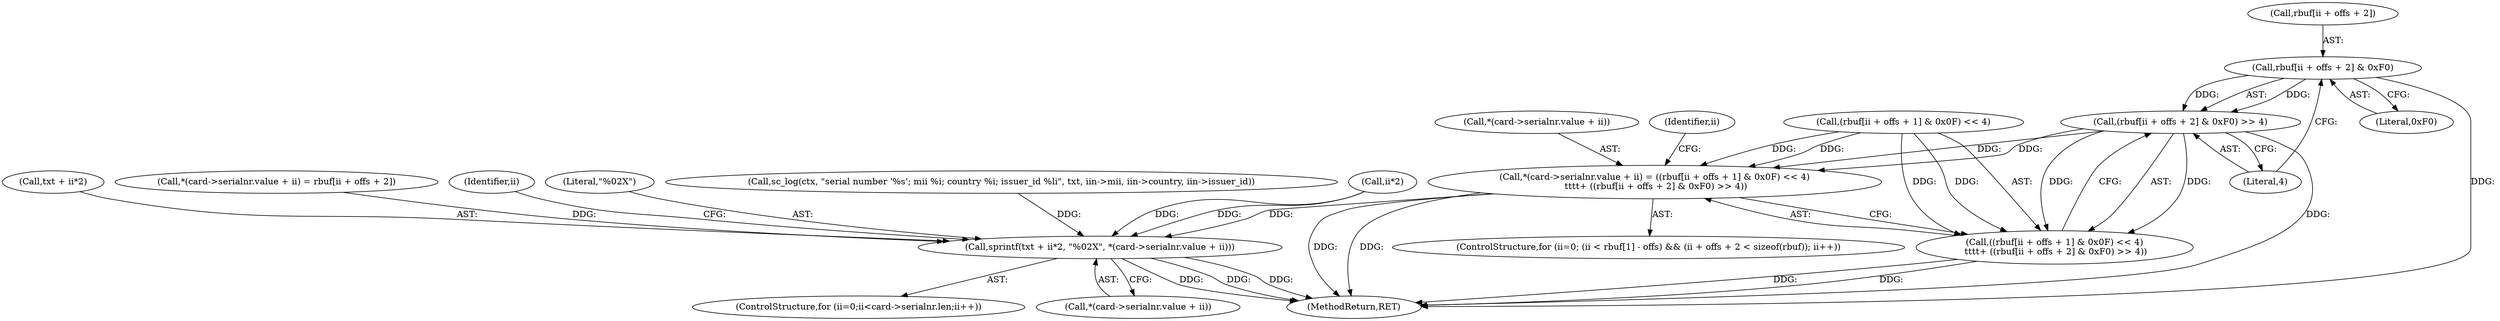 digraph "0_OpenSC_8fe377e93b4b56060e5bbfb6f3142ceaeca744fa_10@array" {
"1000358" [label="(Call,rbuf[ii + offs + 2] & 0xF0)"];
"1000357" [label="(Call,(rbuf[ii + offs + 2] & 0xF0) >> 4)"];
"1000336" [label="(Call,*(card->serialnr.value + ii) = ((rbuf[ii + offs + 1] & 0x0F) << 4)\n \t\t\t\t+ ((rbuf[ii + offs + 2] & 0xF0) >> 4))"];
"1000429" [label="(Call,sprintf(txt + ii*2, \"%02X\", *(card->serialnr.value + ii)))"];
"1000345" [label="(Call,((rbuf[ii + offs + 1] & 0x0F) << 4)\n \t\t\t\t+ ((rbuf[ii + offs + 2] & 0xF0) >> 4))"];
"1000429" [label="(Call,sprintf(txt + ii*2, \"%02X\", *(card->serialnr.value + ii)))"];
"1000432" [label="(Call,ii*2)"];
"1000430" [label="(Call,txt + ii*2)"];
"1000314" [label="(ControlStructure,for (ii=0; (ii < rbuf[1] - offs) && (ii + offs + 2 < sizeof(rbuf)); ii++))"];
"1000390" [label="(Call,*(card->serialnr.value + ii) = rbuf[ii + offs + 2])"];
"1000473" [label="(MethodReturn,RET)"];
"1000428" [label="(Identifier,ii)"];
"1000435" [label="(Literal,\"%02X\")"];
"1000337" [label="(Call,*(card->serialnr.value + ii))"];
"1000357" [label="(Call,(rbuf[ii + offs + 2] & 0xF0) >> 4)"];
"1000444" [label="(Call,sc_log(ctx, \"serial number '%s'; mii %i; country %i; issuer_id %li\", txt, iin->mii, iin->country, iin->issuer_id))"];
"1000359" [label="(Call,rbuf[ii + offs + 2])"];
"1000336" [label="(Call,*(card->serialnr.value + ii) = ((rbuf[ii + offs + 1] & 0x0F) << 4)\n \t\t\t\t+ ((rbuf[ii + offs + 2] & 0xF0) >> 4))"];
"1000335" [label="(Identifier,ii)"];
"1000416" [label="(ControlStructure,for (ii=0;ii<card->serialnr.len;ii++))"];
"1000345" [label="(Call,((rbuf[ii + offs + 1] & 0x0F) << 4)\n \t\t\t\t+ ((rbuf[ii + offs + 2] & 0xF0) >> 4))"];
"1000346" [label="(Call,(rbuf[ii + offs + 1] & 0x0F) << 4)"];
"1000366" [label="(Literal,0xF0)"];
"1000436" [label="(Call,*(card->serialnr.value + ii))"];
"1000367" [label="(Literal,4)"];
"1000358" [label="(Call,rbuf[ii + offs + 2] & 0xF0)"];
"1000358" -> "1000357"  [label="AST: "];
"1000358" -> "1000366"  [label="CFG: "];
"1000359" -> "1000358"  [label="AST: "];
"1000366" -> "1000358"  [label="AST: "];
"1000367" -> "1000358"  [label="CFG: "];
"1000358" -> "1000473"  [label="DDG: "];
"1000358" -> "1000357"  [label="DDG: "];
"1000358" -> "1000357"  [label="DDG: "];
"1000357" -> "1000345"  [label="AST: "];
"1000357" -> "1000367"  [label="CFG: "];
"1000367" -> "1000357"  [label="AST: "];
"1000345" -> "1000357"  [label="CFG: "];
"1000357" -> "1000473"  [label="DDG: "];
"1000357" -> "1000336"  [label="DDG: "];
"1000357" -> "1000336"  [label="DDG: "];
"1000357" -> "1000345"  [label="DDG: "];
"1000357" -> "1000345"  [label="DDG: "];
"1000336" -> "1000314"  [label="AST: "];
"1000336" -> "1000345"  [label="CFG: "];
"1000337" -> "1000336"  [label="AST: "];
"1000345" -> "1000336"  [label="AST: "];
"1000335" -> "1000336"  [label="CFG: "];
"1000336" -> "1000473"  [label="DDG: "];
"1000336" -> "1000473"  [label="DDG: "];
"1000346" -> "1000336"  [label="DDG: "];
"1000346" -> "1000336"  [label="DDG: "];
"1000336" -> "1000429"  [label="DDG: "];
"1000429" -> "1000416"  [label="AST: "];
"1000429" -> "1000436"  [label="CFG: "];
"1000430" -> "1000429"  [label="AST: "];
"1000435" -> "1000429"  [label="AST: "];
"1000436" -> "1000429"  [label="AST: "];
"1000428" -> "1000429"  [label="CFG: "];
"1000429" -> "1000473"  [label="DDG: "];
"1000429" -> "1000473"  [label="DDG: "];
"1000429" -> "1000473"  [label="DDG: "];
"1000444" -> "1000429"  [label="DDG: "];
"1000432" -> "1000429"  [label="DDG: "];
"1000432" -> "1000429"  [label="DDG: "];
"1000390" -> "1000429"  [label="DDG: "];
"1000346" -> "1000345"  [label="AST: "];
"1000345" -> "1000473"  [label="DDG: "];
"1000345" -> "1000473"  [label="DDG: "];
"1000346" -> "1000345"  [label="DDG: "];
"1000346" -> "1000345"  [label="DDG: "];
}
